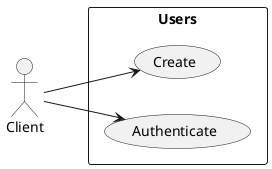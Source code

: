 @startuml
left to right direction

actor "Client" as client

rectangle Users{
    usecase "Create" as UC1
    usecase "Authenticate" as UC2
}

client -->  UC1
client -->  UC2
@enduml
